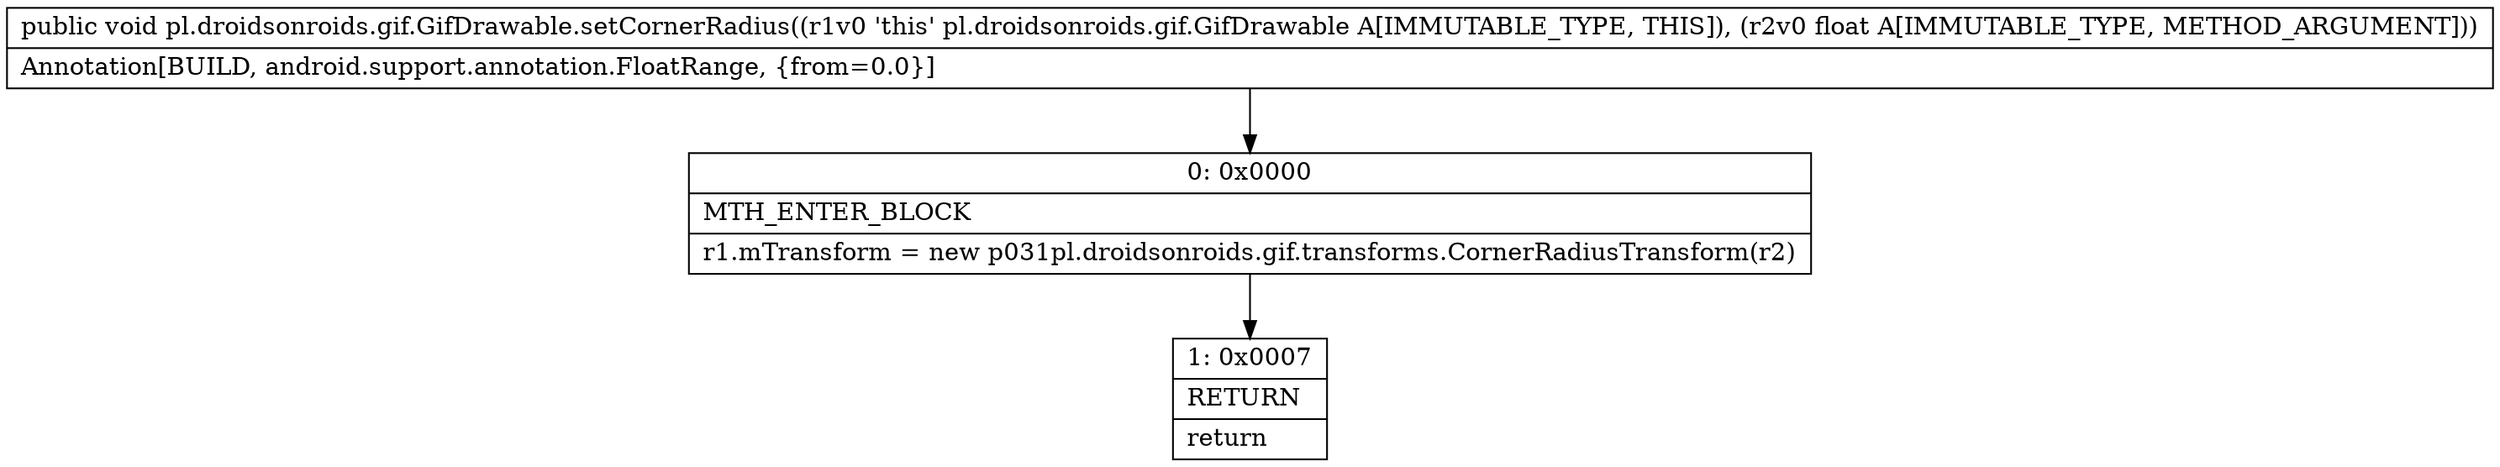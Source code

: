 digraph "CFG forpl.droidsonroids.gif.GifDrawable.setCornerRadius(F)V" {
Node_0 [shape=record,label="{0\:\ 0x0000|MTH_ENTER_BLOCK\l|r1.mTransform = new p031pl.droidsonroids.gif.transforms.CornerRadiusTransform(r2)\l}"];
Node_1 [shape=record,label="{1\:\ 0x0007|RETURN\l|return\l}"];
MethodNode[shape=record,label="{public void pl.droidsonroids.gif.GifDrawable.setCornerRadius((r1v0 'this' pl.droidsonroids.gif.GifDrawable A[IMMUTABLE_TYPE, THIS]), (r2v0 float A[IMMUTABLE_TYPE, METHOD_ARGUMENT]))  | Annotation[BUILD, android.support.annotation.FloatRange, \{from=0.0\}]\l}"];
MethodNode -> Node_0;
Node_0 -> Node_1;
}

